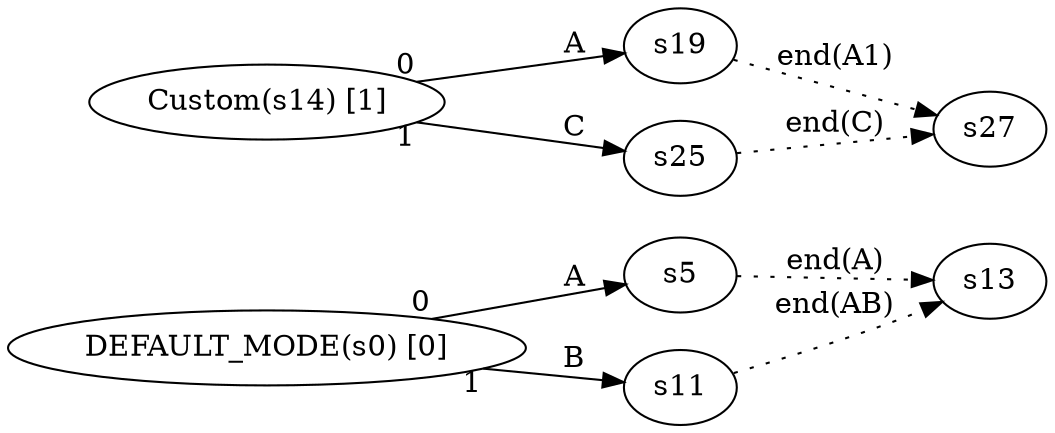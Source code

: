 digraph ATN {
  rankdir=LR;

  "DEFAULT_MODE(s0) [0]" -> s5 [label=A taillabel=0]
  s5 -> s13 [label="end(A)" style=dotted]
  "DEFAULT_MODE(s0) [0]" -> s11 [label=B taillabel=1]
  s11 -> s13 [label="end(AB)" style=dotted]

  "Custom(s14) [1]" -> s19 [label=A taillabel=0]
  s19 -> s27 [label="end(A1)" style=dotted]
  "Custom(s14) [1]" -> s25 [label=C taillabel=1]
  s25 -> s27 [label="end(C)" style=dotted]
}
